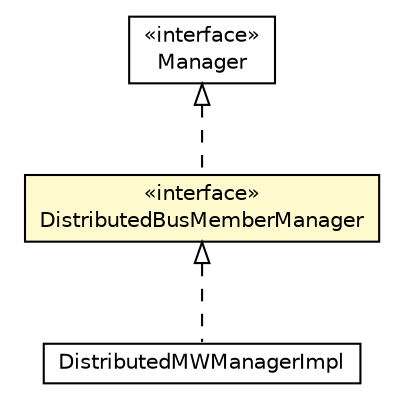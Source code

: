 #!/usr/local/bin/dot
#
# Class diagram 
# Generated by UMLGraph version R5_6-24-gf6e263 (http://www.umlgraph.org/)
#

digraph G {
	edge [fontname="Helvetica",fontsize=10,labelfontname="Helvetica",labelfontsize=10];
	node [fontname="Helvetica",fontsize=10,shape=plaintext];
	nodesep=0.25;
	ranksep=0.5;
	// org.universAAL.middleware.managers.api.Manager
	c3581646 [label=<<table title="org.universAAL.middleware.managers.api.Manager" border="0" cellborder="1" cellspacing="0" cellpadding="2" port="p" href="../../api/Manager.html">
		<tr><td><table border="0" cellspacing="0" cellpadding="1">
<tr><td align="center" balign="center"> &#171;interface&#187; </td></tr>
<tr><td align="center" balign="center"> Manager </td></tr>
		</table></td></tr>
		</table>>, URL="../../api/Manager.html", fontname="Helvetica", fontcolor="black", fontsize=10.0];
	// org.universAAL.middleware.managers.distributedmw.api.DistributedBusMemberManager
	c3582582 [label=<<table title="org.universAAL.middleware.managers.distributedmw.api.DistributedBusMemberManager" border="0" cellborder="1" cellspacing="0" cellpadding="2" port="p" bgcolor="lemonChiffon" href="./DistributedBusMemberManager.html">
		<tr><td><table border="0" cellspacing="0" cellpadding="1">
<tr><td align="center" balign="center"> &#171;interface&#187; </td></tr>
<tr><td align="center" balign="center"> DistributedBusMemberManager </td></tr>
		</table></td></tr>
		</table>>, URL="./DistributedBusMemberManager.html", fontname="Helvetica", fontcolor="black", fontsize=10.0];
	// org.universAAL.middleware.managers.distributedmw.impl.DistributedMWManagerImpl
	c3582587 [label=<<table title="org.universAAL.middleware.managers.distributedmw.impl.DistributedMWManagerImpl" border="0" cellborder="1" cellspacing="0" cellpadding="2" port="p" href="../impl/DistributedMWManagerImpl.html">
		<tr><td><table border="0" cellspacing="0" cellpadding="1">
<tr><td align="center" balign="center"> DistributedMWManagerImpl </td></tr>
		</table></td></tr>
		</table>>, URL="../impl/DistributedMWManagerImpl.html", fontname="Helvetica", fontcolor="black", fontsize=10.0];
	//org.universAAL.middleware.managers.distributedmw.api.DistributedBusMemberManager implements org.universAAL.middleware.managers.api.Manager
	c3581646:p -> c3582582:p [dir=back,arrowtail=empty,style=dashed];
	//org.universAAL.middleware.managers.distributedmw.impl.DistributedMWManagerImpl implements org.universAAL.middleware.managers.distributedmw.api.DistributedBusMemberManager
	c3582582:p -> c3582587:p [dir=back,arrowtail=empty,style=dashed];
}

